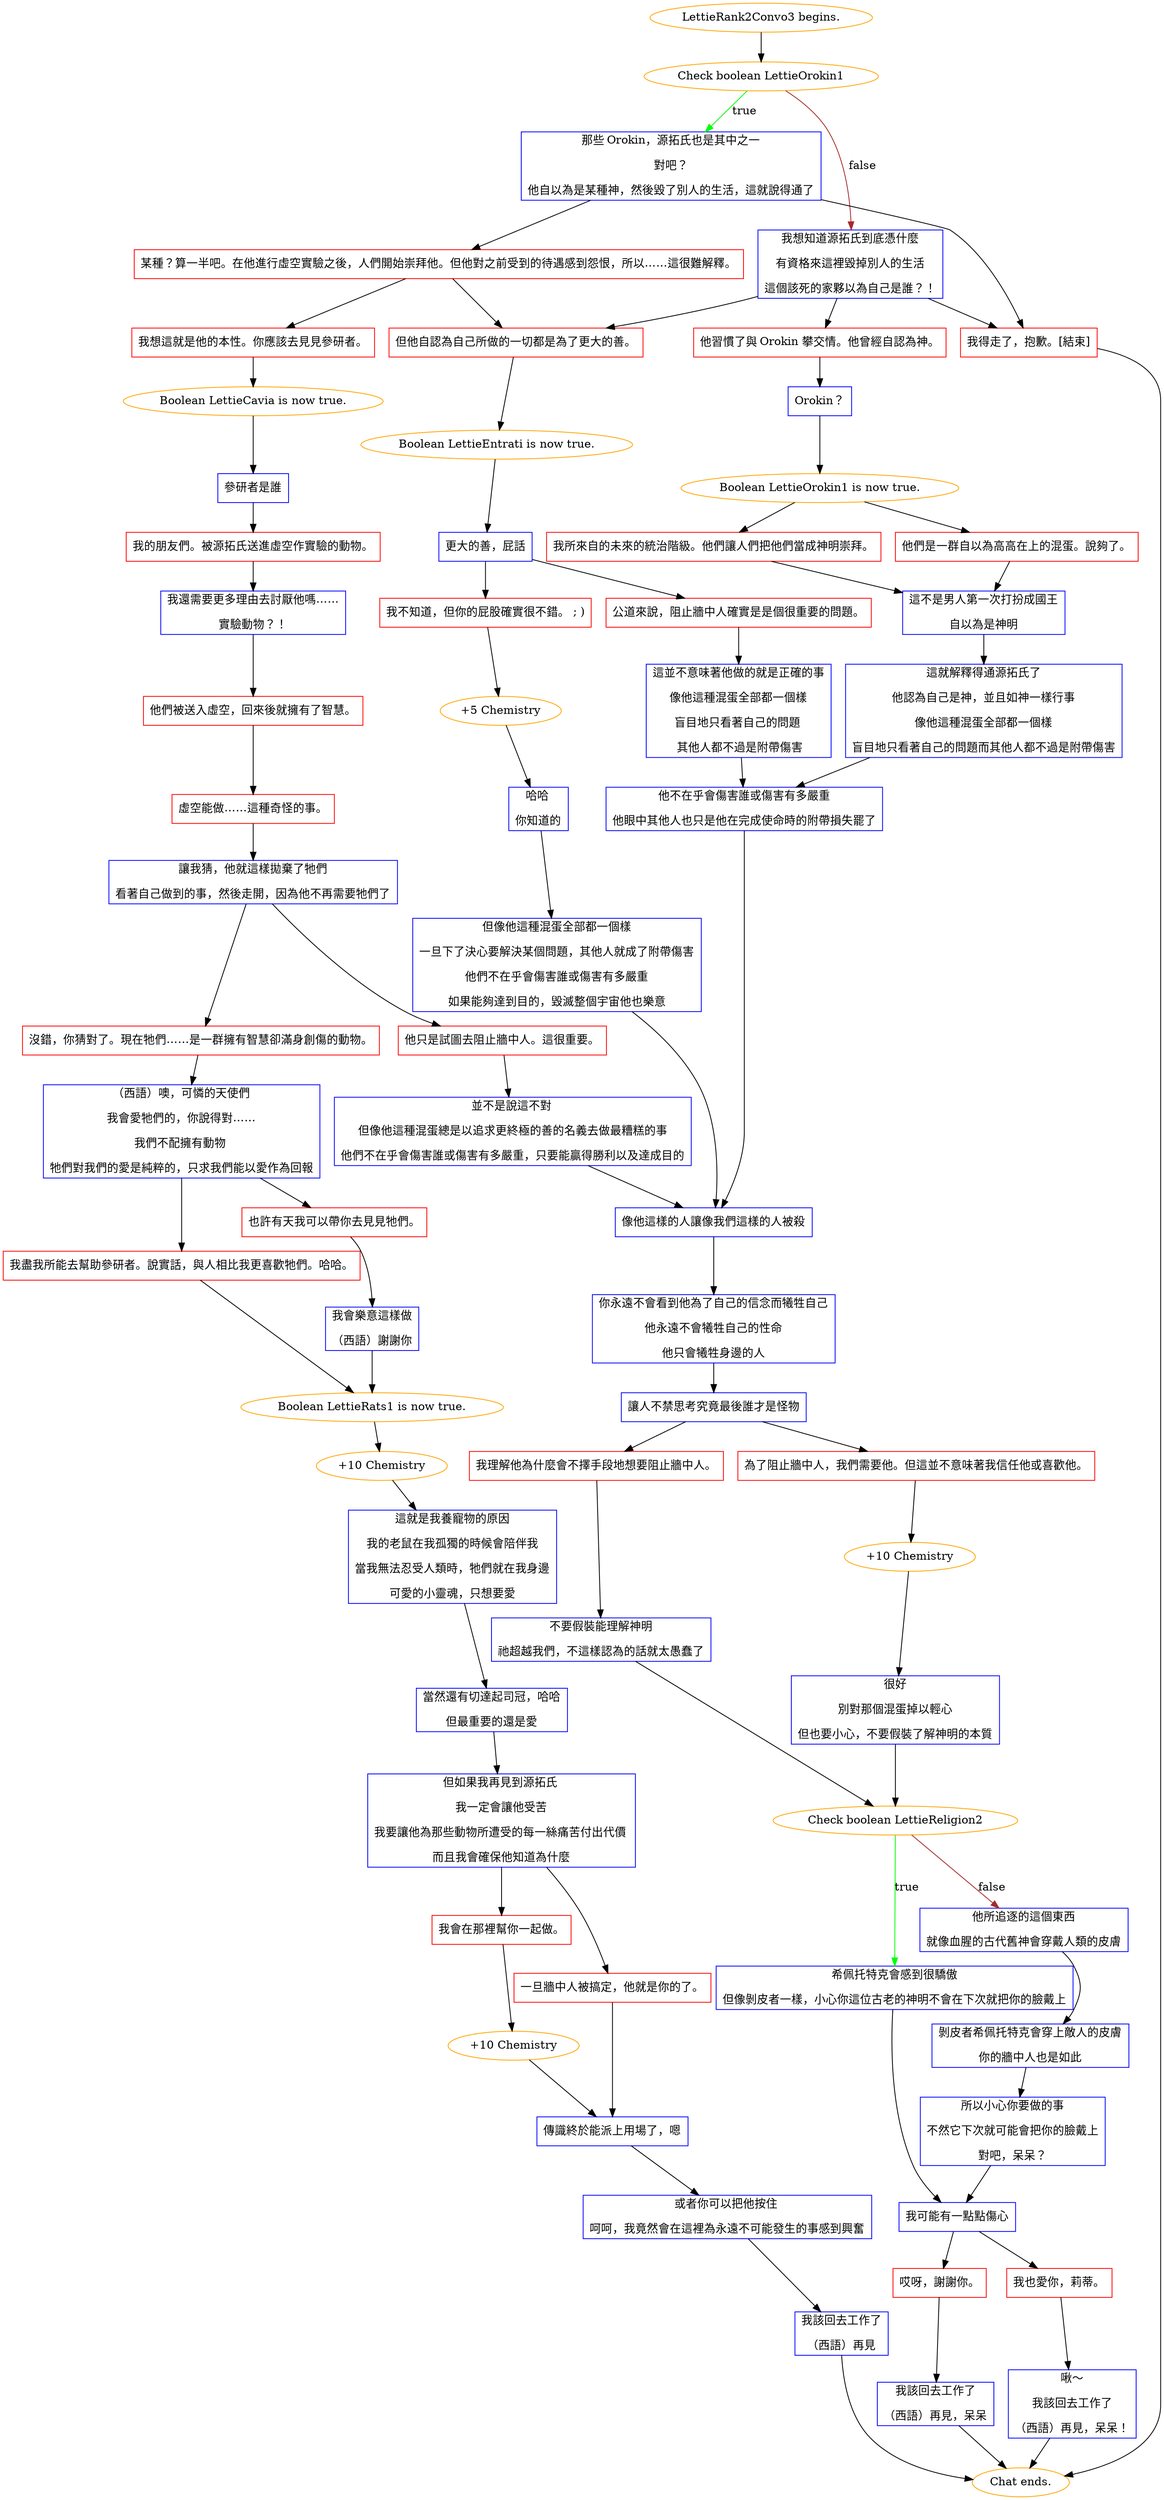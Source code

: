 digraph {
	"LettieRank2Convo3 begins." [color=orange];
		"LettieRank2Convo3 begins." -> j368730320;
	j368730320 [label="Check boolean LettieOrokin1",color=orange];
		j368730320 -> j69309713 [label=true,color=green];
		j368730320 -> j2082911528 [label=false,color=brown];
	j69309713 [label="那些 Orokin，源拓氏也是其中之一
對吧？
他自以為是某種神，然後毀了別人的生活，這就說得通了",shape=box,color=blue];
		j69309713 -> j4088005319;
		j69309713 -> j4026704335;
	j2082911528 [label="我想知道源拓氏到底憑什麼
有資格來這裡毀掉別人的生活
這個該死的家夥以為自己是誰？！",shape=box,color=blue];
		j2082911528 -> j424808023;
		j2082911528 -> j4203714944;
		j2082911528 -> j4026704335;
	j4088005319 [label="某種？算一半吧。在他進行虛空實驗之後，人們開始崇拜他。但他對之前受到的待遇感到怨恨，所以……這很難解釋。",shape=box,color=red];
		j4088005319 -> j2803605833;
		j4088005319 -> j424808023;
	j4026704335 [label="我得走了，抱歉。[結束]",shape=box,color=red];
		j4026704335 -> "Chat ends.";
	j424808023 [label="但他自認為自己所做的一切都是為了更大的善。",shape=box,color=red];
		j424808023 -> j1684843097;
	j4203714944 [label="他習慣了與 Orokin 攀交情。他曾經自認為神。",shape=box,color=red];
		j4203714944 -> j461706794;
	j2803605833 [label="我想這就是他的本性。你應該去見見參研者。",shape=box,color=red];
		j2803605833 -> j2998114027;
	"Chat ends." [color=orange];
	j1684843097 [label="Boolean LettieEntrati is now true.",color=orange];
		j1684843097 -> j972453402;
	j461706794 [label="Orokin？",shape=box,color=blue];
		j461706794 -> j3171847511;
	j2998114027 [label="Boolean LettieCavia is now true.",color=orange];
		j2998114027 -> j3826065268;
	j972453402 [label="更大的善，屁話",shape=box,color=blue];
		j972453402 -> j3160000143;
		j972453402 -> j1894570983;
	j3171847511 [label="Boolean LettieOrokin1 is now true.",color=orange];
		j3171847511 -> j2374904879;
		j3171847511 -> j1156247982;
	j3826065268 [label="參研者是誰",shape=box,color=blue];
		j3826065268 -> j4014004924;
	j3160000143 [label="我不知道，但你的屁股確實很不錯。 ; )",shape=box,color=red];
		j3160000143 -> j3767175532;
	j1894570983 [label="公道來說，阻止牆中人確實是是個很重要的問題。",shape=box,color=red];
		j1894570983 -> j1628010006;
	j2374904879 [label="我所來自的未來的統治階級。他們讓人們把他們當成神明崇拜。",shape=box,color=red];
		j2374904879 -> j2661589480;
	j1156247982 [label="他們是一群自以為高高在上的混蛋。說夠了。",shape=box,color=red];
		j1156247982 -> j2661589480;
	j4014004924 [label="我的朋友們。被源拓氏送進虛空作實驗的動物。",shape=box,color=red];
		j4014004924 -> j3753267002;
	j3767175532 [label="+5 Chemistry",color=orange];
		j3767175532 -> j1199063300;
	j1628010006 [label="這並不意味著他做的就是正確的事
像他這種混蛋全部都一個樣
盲目地只看著自己的問題 
 其他人都不過是附帶傷害",shape=box,color=blue];
		j1628010006 -> j4134383306;
	j2661589480 [label="這不是男人第一次打扮成國王
自以為是神明",shape=box,color=blue];
		j2661589480 -> j2933012043;
	j3753267002 [label="我還需要更多理由去討厭他嗎……
實驗動物？！",shape=box,color=blue];
		j3753267002 -> j2185591887;
	j1199063300 [label="哈哈 
你知道的",shape=box,color=blue];
		j1199063300 -> j2952047306;
	j4134383306 [label="他不在乎會傷害誰或傷害有多嚴重
他眼中其他人也只是他在完成使命時的附帶損失罷了",shape=box,color=blue];
		j4134383306 -> j93911670;
	j2933012043 [label="這就解釋得通源拓氏了
他認為自己是神，並且如神一樣行事
像他這種混蛋全部都一個樣
盲目地只看著自己的問題而其他人都不過是附帶傷害",shape=box,color=blue];
		j2933012043 -> j4134383306;
	j2185591887 [label="他們被送入虛空，回來後就擁有了智慧。",shape=box,color=red];
		j2185591887 -> j185500711;
	j2952047306 [label="但像他這種混蛋全部都一個樣
一旦下了決心要解決某個問題，其他人就成了附帶傷害
他們不在乎會傷害誰或傷害有多嚴重
如果能夠達到目的，毀滅整個宇宙他也樂意",shape=box,color=blue];
		j2952047306 -> j93911670;
	j93911670 [label="像他這樣的人讓像我們這樣的人被殺",shape=box,color=blue];
		j93911670 -> j4181582102;
	j185500711 [label="虛空能做……這種奇怪的事。",shape=box,color=red];
		j185500711 -> j861534678;
	j4181582102 [label="你永遠不會看到他為了自己的信念而犧牲自己
他永遠不會犧牲自己的性命
他只會犧牲身邊的人",shape=box,color=blue];
		j4181582102 -> j2997289546;
	j861534678 [label="讓我猜，他就這樣拋棄了牠們
看著自己做到的事，然後走開，因為他不再需要牠們了",shape=box,color=blue];
		j861534678 -> j1256004034;
		j861534678 -> j1170773940;
	j2997289546 [label="讓人不禁思考究竟最後誰才是怪物",shape=box,color=blue];
		j2997289546 -> j3793879545;
		j2997289546 -> j3058050364;
	j1256004034 [label="沒錯，你猜對了。現在牠們……是一群擁有智慧卻滿身創傷的動物。",shape=box,color=red];
		j1256004034 -> j2765141108;
	j1170773940 [label="他只是試圖去阻止牆中人。這很重要。",shape=box,color=red];
		j1170773940 -> j668744133;
	j3793879545 [label="我理解他為什麼會不擇手段地想要阻止牆中人。",shape=box,color=red];
		j3793879545 -> j3701966854;
	j3058050364 [label="為了阻止牆中人，我們需要他。但這並不意味著我信任他或喜歡他。",shape=box,color=red];
		j3058050364 -> j4000685148;
	j2765141108 [label="（西語）噢，可憐的天使們
我會愛牠們的，你說得對……
我們不配擁有動物 
牠們對我們的愛是純粹的，只求我們能以愛作為回報",shape=box,color=blue];
		j2765141108 -> j3656714119;
		j2765141108 -> j2775169278;
	j668744133 [label="並不是說這不對 
但像他這種混蛋總是以追求更終極的善的名義去做最糟糕的事
他們不在乎會傷害誰或傷害有多嚴重，只要能贏得勝利以及達成目的",shape=box,color=blue];
		j668744133 -> j93911670;
	j3701966854 [label="不要假裝能理解神明
祂超越我們，不這樣認為的話就太愚蠢了",shape=box,color=blue];
		j3701966854 -> j349894853;
	j4000685148 [label="+10 Chemistry",color=orange];
		j4000685148 -> j2820490091;
	j3656714119 [label="我盡我所能去幫助參研者。說實話，與人相比我更喜歡牠們。哈哈。",shape=box,color=red];
		j3656714119 -> j2575846701;
	j2775169278 [label="也許有天我可以帶你去見見牠們。",shape=box,color=red];
		j2775169278 -> j880085869;
	j349894853 [label="Check boolean LettieReligion2",color=orange];
		j349894853 -> j2038643798 [label=true,color=green];
		j349894853 -> j607923594 [label=false,color=brown];
	j2820490091 [label="很好
別對那個混蛋掉以輕心
但也要小心，不要假裝了解神明的本質",shape=box,color=blue];
		j2820490091 -> j349894853;
	j2575846701 [label="Boolean LettieRats1 is now true.",color=orange];
		j2575846701 -> j1031739105;
	j880085869 [label="我會樂意這樣做
（西語）謝謝你",shape=box,color=blue];
		j880085869 -> j2575846701;
	j2038643798 [label="希佩托特克會感到很驕傲
但像剝皮者一樣，小心你這位古老的神明不會在下次就把你的臉戴上",shape=box,color=blue];
		j2038643798 -> j2314125399;
	j607923594 [label="他所追逐的這個東西
就像血腥的古代舊神會穿戴人類的皮膚",shape=box,color=blue];
		j607923594 -> j1603228432;
	j1031739105 [label="+10 Chemistry",color=orange];
		j1031739105 -> j2163205817;
	j2314125399 [label="我可能有一點點傷心",shape=box,color=blue];
		j2314125399 -> j2992726674;
		j2314125399 -> j3663271116;
	j1603228432 [label="剝皮者希佩托特克會穿上敵人的皮膚
你的牆中人也是如此",shape=box,color=blue];
		j1603228432 -> j4256605920;
	j2163205817 [label="這就是我養寵物的原因
我的老鼠在我孤獨的時候會陪伴我
當我無法忍受人類時，牠們就在我身邊
可愛的小靈魂，只想要愛",shape=box,color=blue];
		j2163205817 -> j3082245160;
	j2992726674 [label="哎呀，謝謝你。",shape=box,color=red];
		j2992726674 -> j2386975001;
	j3663271116 [label="我也愛你，莉蒂。",shape=box,color=red];
		j3663271116 -> j88068371;
	j4256605920 [label="所以小心你要做的事
不然它下次就可能會把你的臉戴上
對吧，呆呆？",shape=box,color=blue];
		j4256605920 -> j2314125399;
	j3082245160 [label="當然還有切達起司冠，哈哈
但最重要的還是愛",shape=box,color=blue];
		j3082245160 -> j2061905672;
	j2386975001 [label="我該回去工作了
（西語）再見，呆呆",shape=box,color=blue];
		j2386975001 -> "Chat ends.";
	j88068371 [label="啾～
我該回去工作了
（西語）再見，呆呆！",shape=box,color=blue];
		j88068371 -> "Chat ends.";
	j2061905672 [label="但如果我再見到源拓氏 
我一定會讓他受苦
我要讓他為那些動物所遭受的每一絲痛苦付出代價 
而且我會確保他知道為什麼",shape=box,color=blue];
		j2061905672 -> j185121894;
		j2061905672 -> j2621122438;
	j185121894 [label="我會在那裡幫你一起做。",shape=box,color=red];
		j185121894 -> j1797554669;
	j2621122438 [label="一旦牆中人被搞定，他就是你的了。",shape=box,color=red];
		j2621122438 -> j3421141081;
	j1797554669 [label="+10 Chemistry",color=orange];
		j1797554669 -> j3421141081;
	j3421141081 [label="傳識終於能派上用場了，嗯",shape=box,color=blue];
		j3421141081 -> j2681878119;
	j2681878119 [label="或者你可以把他按住 
呵呵，我竟然會在這裡為永遠不可能發生的事感到興奮",shape=box,color=blue];
		j2681878119 -> j1169147545;
	j1169147545 [label="我該回去工作了
（西語）再見",shape=box,color=blue];
		j1169147545 -> "Chat ends.";
}